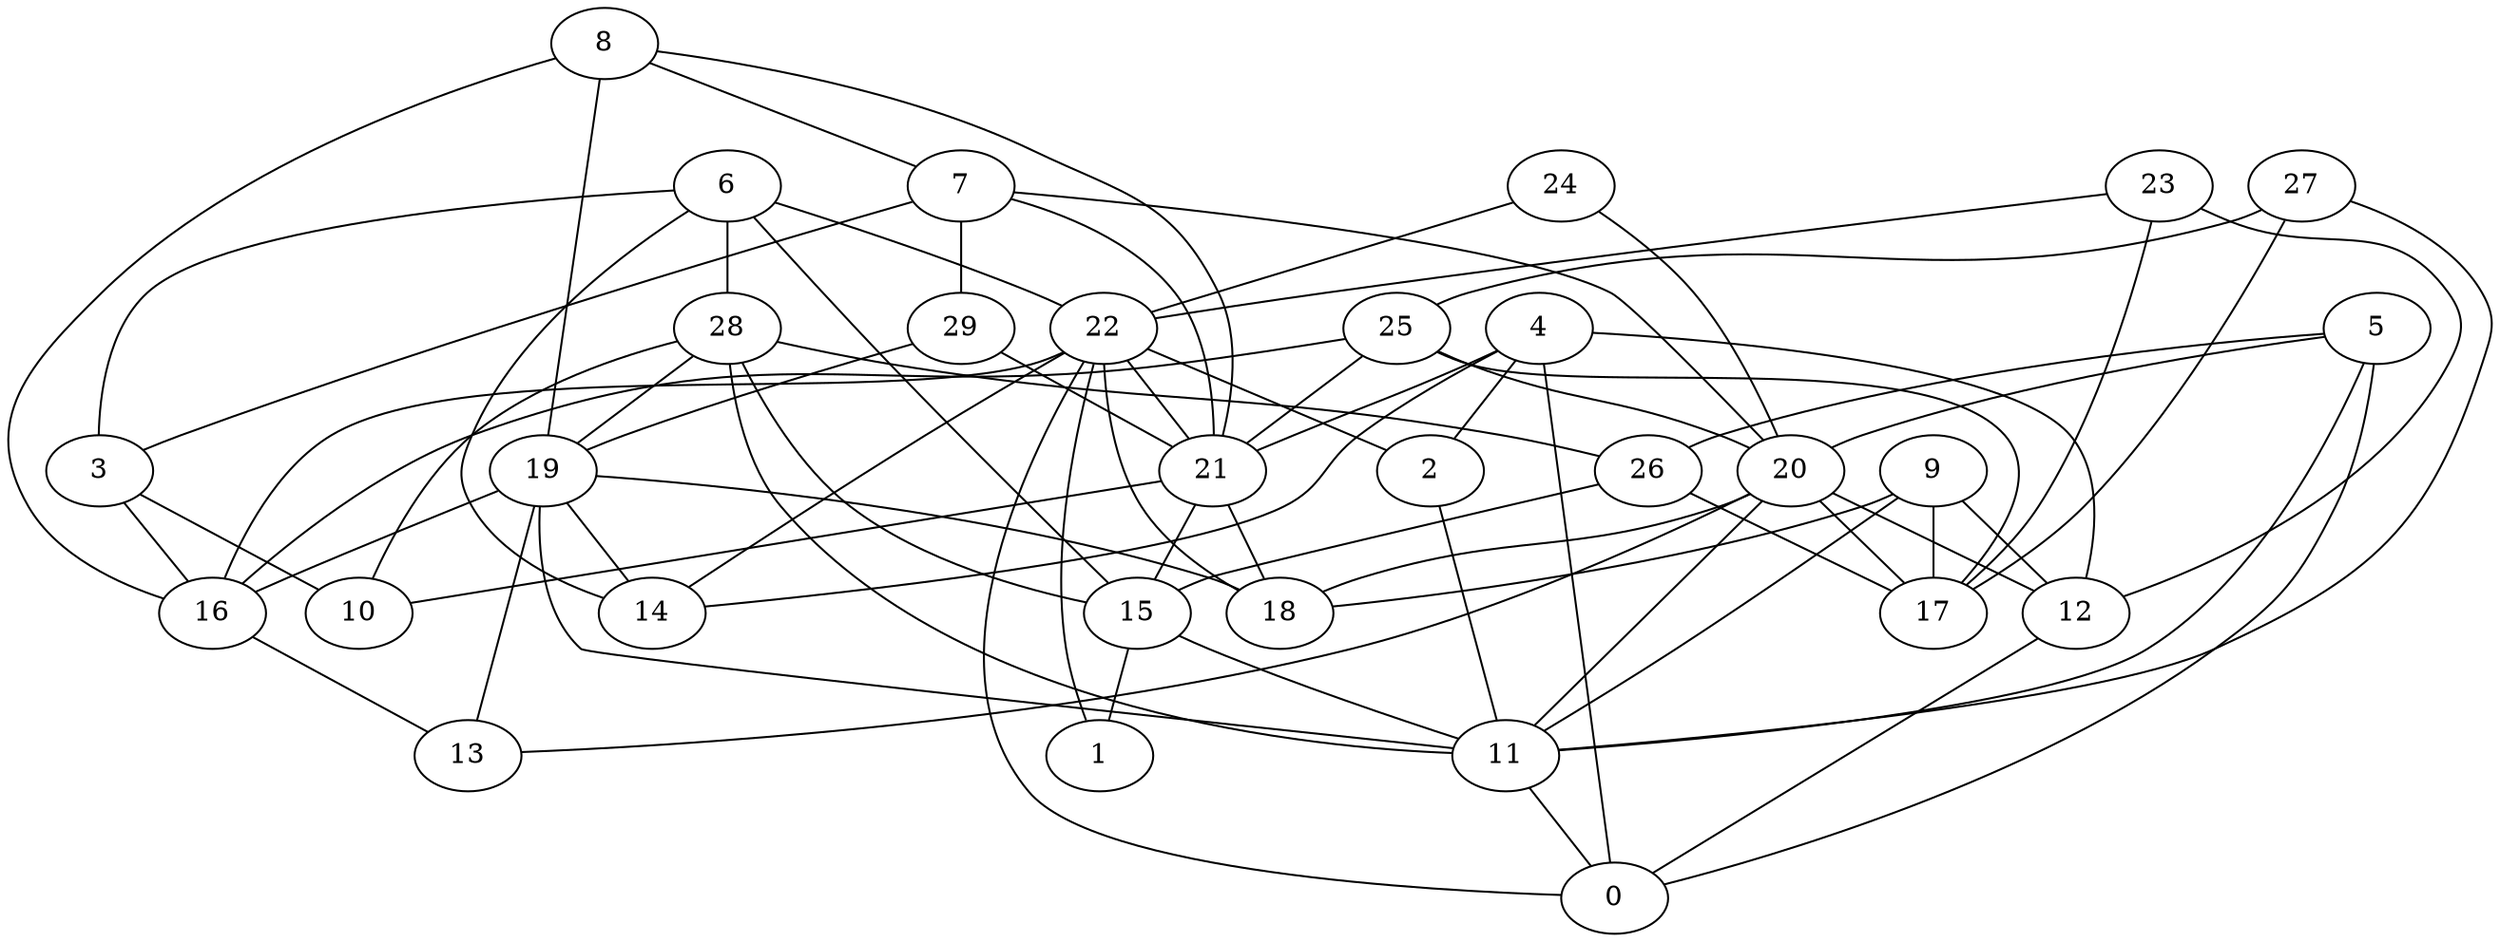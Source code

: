 digraph GG_graph {

subgraph G_graph {
edge [color = black]
"8" -> "19" [dir = none]
"8" -> "7" [dir = none]
"8" -> "21" [dir = none]
"29" -> "19" [dir = none]
"29" -> "21" [dir = none]
"15" -> "1" [dir = none]
"20" -> "13" [dir = none]
"20" -> "17" [dir = none]
"20" -> "11" [dir = none]
"16" -> "13" [dir = none]
"22" -> "2" [dir = none]
"22" -> "16" [dir = none]
"22" -> "1" [dir = none]
"22" -> "18" [dir = none]
"22" -> "0" [dir = none]
"9" -> "11" [dir = none]
"9" -> "18" [dir = none]
"9" -> "17" [dir = none]
"9" -> "12" [dir = none]
"3" -> "10" [dir = none]
"3" -> "16" [dir = none]
"6" -> "3" [dir = none]
"6" -> "14" [dir = none]
"6" -> "28" [dir = none]
"6" -> "22" [dir = none]
"19" -> "18" [dir = none]
"19" -> "16" [dir = none]
"19" -> "11" [dir = none]
"19" -> "14" [dir = none]
"28" -> "11" [dir = none]
"28" -> "26" [dir = none]
"28" -> "15" [dir = none]
"28" -> "10" [dir = none]
"24" -> "22" [dir = none]
"24" -> "20" [dir = none]
"5" -> "11" [dir = none]
"5" -> "20" [dir = none]
"26" -> "15" [dir = none]
"26" -> "17" [dir = none]
"21" -> "18" [dir = none]
"21" -> "15" [dir = none]
"23" -> "12" [dir = none]
"23" -> "22" [dir = none]
"23" -> "17" [dir = none]
"27" -> "11" [dir = none]
"27" -> "17" [dir = none]
"7" -> "20" [dir = none]
"7" -> "21" [dir = none]
"7" -> "3" [dir = none]
"4" -> "0" [dir = none]
"4" -> "12" [dir = none]
"4" -> "21" [dir = none]
"4" -> "2" [dir = none]
"25" -> "17" [dir = none]
"25" -> "21" [dir = none]
"25" -> "20" [dir = none]
"25" -> "16" [dir = none]
"2" -> "11" [dir = none]
"21" -> "10" [dir = none]
"20" -> "12" [dir = none]
"7" -> "29" [dir = none]
"27" -> "25" [dir = none]
"5" -> "0" [dir = none]
"5" -> "26" [dir = none]
"6" -> "15" [dir = none]
"4" -> "14" [dir = none]
"28" -> "19" [dir = none]
"11" -> "0" [dir = none]
"15" -> "11" [dir = none]
"8" -> "16" [dir = none]
"20" -> "18" [dir = none]
"12" -> "0" [dir = none]
"19" -> "13" [dir = none]
"22" -> "21" [dir = none]
"22" -> "14" [dir = none]
}

}
